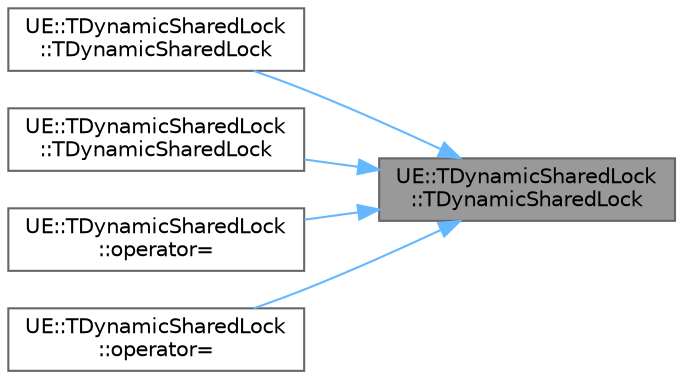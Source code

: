 digraph "UE::TDynamicSharedLock::TDynamicSharedLock"
{
 // INTERACTIVE_SVG=YES
 // LATEX_PDF_SIZE
  bgcolor="transparent";
  edge [fontname=Helvetica,fontsize=10,labelfontname=Helvetica,labelfontsize=10];
  node [fontname=Helvetica,fontsize=10,shape=box,height=0.2,width=0.4];
  rankdir="RL";
  Node1 [id="Node000001",label="UE::TDynamicSharedLock\l::TDynamicSharedLock",height=0.2,width=0.4,color="gray40", fillcolor="grey60", style="filled", fontcolor="black",tooltip=" "];
  Node1 -> Node2 [id="edge1_Node000001_Node000002",dir="back",color="steelblue1",style="solid",tooltip=" "];
  Node2 [id="Node000002",label="UE::TDynamicSharedLock\l::TDynamicSharedLock",height=0.2,width=0.4,color="grey40", fillcolor="white", style="filled",URL="$df/d46/classUE_1_1TDynamicSharedLock.html#a420ec5733a517d56891abac6eae0f652",tooltip=" "];
  Node1 -> Node3 [id="edge2_Node000001_Node000003",dir="back",color="steelblue1",style="solid",tooltip=" "];
  Node3 [id="Node000003",label="UE::TDynamicSharedLock\l::TDynamicSharedLock",height=0.2,width=0.4,color="grey40", fillcolor="white", style="filled",URL="$df/d46/classUE_1_1TDynamicSharedLock.html#a27193c0f3526567a0aa29a0a79ca4de1",tooltip="Move from another lock, transferring any ownership to this lock."];
  Node1 -> Node4 [id="edge3_Node000001_Node000004",dir="back",color="steelblue1",style="solid",tooltip=" "];
  Node4 [id="Node000004",label="UE::TDynamicSharedLock\l::operator=",height=0.2,width=0.4,color="grey40", fillcolor="white", style="filled",URL="$df/d46/classUE_1_1TDynamicSharedLock.html#a266f2885de1edede08818fa80ba95034",tooltip=" "];
  Node1 -> Node5 [id="edge4_Node000001_Node000005",dir="back",color="steelblue1",style="solid",tooltip=" "];
  Node5 [id="Node000005",label="UE::TDynamicSharedLock\l::operator=",height=0.2,width=0.4,color="grey40", fillcolor="white", style="filled",URL="$df/d46/classUE_1_1TDynamicSharedLock.html#ab6c13409d62fb4d83c68ba7e1c02b878",tooltip="Move from another lock, transferring any ownership to this lock, and unlocking the previous mutex if ..."];
}
